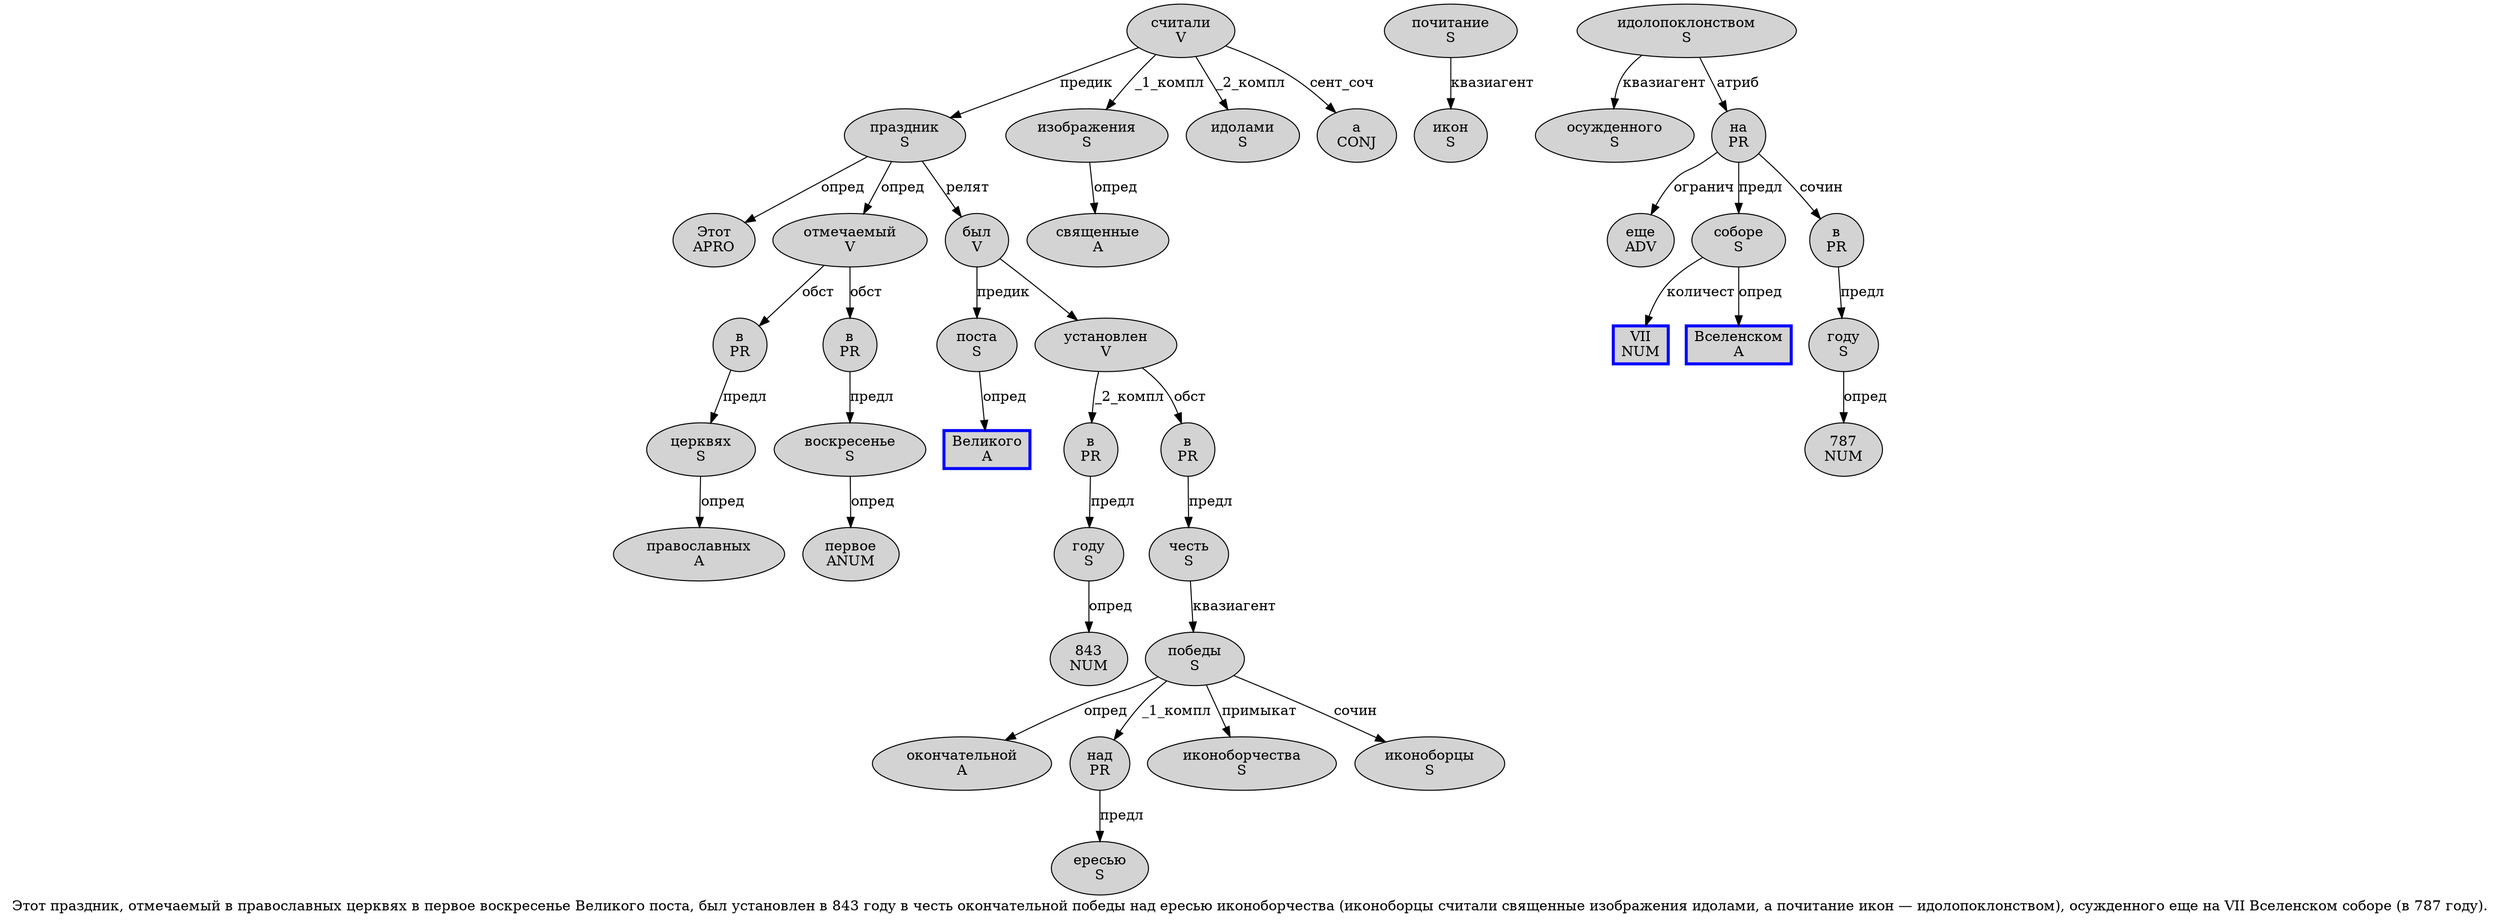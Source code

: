 digraph SENTENCE_1631 {
	graph [label="Этот праздник, отмечаемый в православных церквях в первое воскресенье Великого поста, был установлен в 843 году в честь окончательной победы над ересью иконоборчества (иконоборцы считали священные изображения идолами, а почитание икон — идолопоклонством), осужденного еще на VII Вселенском соборе (в 787 году)."]
	node [style=filled]
		0 [label="Этот
APRO" color="" fillcolor=lightgray penwidth=1 shape=ellipse]
		1 [label="праздник
S" color="" fillcolor=lightgray penwidth=1 shape=ellipse]
		3 [label="отмечаемый
V" color="" fillcolor=lightgray penwidth=1 shape=ellipse]
		4 [label="в
PR" color="" fillcolor=lightgray penwidth=1 shape=ellipse]
		5 [label="православных
A" color="" fillcolor=lightgray penwidth=1 shape=ellipse]
		6 [label="церквях
S" color="" fillcolor=lightgray penwidth=1 shape=ellipse]
		7 [label="в
PR" color="" fillcolor=lightgray penwidth=1 shape=ellipse]
		8 [label="первое
ANUM" color="" fillcolor=lightgray penwidth=1 shape=ellipse]
		9 [label="воскресенье
S" color="" fillcolor=lightgray penwidth=1 shape=ellipse]
		10 [label="Великого
A" color=blue fillcolor=lightgray penwidth=3 shape=box]
		11 [label="поста
S" color="" fillcolor=lightgray penwidth=1 shape=ellipse]
		13 [label="был
V" color="" fillcolor=lightgray penwidth=1 shape=ellipse]
		14 [label="установлен
V" color="" fillcolor=lightgray penwidth=1 shape=ellipse]
		15 [label="в
PR" color="" fillcolor=lightgray penwidth=1 shape=ellipse]
		16 [label="843
NUM" color="" fillcolor=lightgray penwidth=1 shape=ellipse]
		17 [label="году
S" color="" fillcolor=lightgray penwidth=1 shape=ellipse]
		18 [label="в
PR" color="" fillcolor=lightgray penwidth=1 shape=ellipse]
		19 [label="честь
S" color="" fillcolor=lightgray penwidth=1 shape=ellipse]
		20 [label="окончательной
A" color="" fillcolor=lightgray penwidth=1 shape=ellipse]
		21 [label="победы
S" color="" fillcolor=lightgray penwidth=1 shape=ellipse]
		22 [label="над
PR" color="" fillcolor=lightgray penwidth=1 shape=ellipse]
		23 [label="ересью
S" color="" fillcolor=lightgray penwidth=1 shape=ellipse]
		24 [label="иконоборчества
S" color="" fillcolor=lightgray penwidth=1 shape=ellipse]
		26 [label="иконоборцы
S" color="" fillcolor=lightgray penwidth=1 shape=ellipse]
		27 [label="считали
V" color="" fillcolor=lightgray penwidth=1 shape=ellipse]
		28 [label="священные
A" color="" fillcolor=lightgray penwidth=1 shape=ellipse]
		29 [label="изображения
S" color="" fillcolor=lightgray penwidth=1 shape=ellipse]
		30 [label="идолами
S" color="" fillcolor=lightgray penwidth=1 shape=ellipse]
		32 [label="а
CONJ" color="" fillcolor=lightgray penwidth=1 shape=ellipse]
		33 [label="почитание
S" color="" fillcolor=lightgray penwidth=1 shape=ellipse]
		34 [label="икон
S" color="" fillcolor=lightgray penwidth=1 shape=ellipse]
		36 [label="идолопоклонством
S" color="" fillcolor=lightgray penwidth=1 shape=ellipse]
		39 [label="осужденного
S" color="" fillcolor=lightgray penwidth=1 shape=ellipse]
		40 [label="еще
ADV" color="" fillcolor=lightgray penwidth=1 shape=ellipse]
		41 [label="на
PR" color="" fillcolor=lightgray penwidth=1 shape=ellipse]
		42 [label="VII
NUM" color=blue fillcolor=lightgray penwidth=3 shape=box]
		43 [label="Вселенском
A" color=blue fillcolor=lightgray penwidth=3 shape=box]
		44 [label="соборе
S" color="" fillcolor=lightgray penwidth=1 shape=ellipse]
		46 [label="в
PR" color="" fillcolor=lightgray penwidth=1 shape=ellipse]
		47 [label="787
NUM" color="" fillcolor=lightgray penwidth=1 shape=ellipse]
		48 [label="году
S" color="" fillcolor=lightgray penwidth=1 shape=ellipse]
			15 -> 17 [label="предл"]
			29 -> 28 [label="опред"]
			9 -> 8 [label="опред"]
			27 -> 1 [label="предик"]
			27 -> 29 [label="_1_компл"]
			27 -> 30 [label="_2_компл"]
			27 -> 32 [label="сент_соч"]
			7 -> 9 [label="предл"]
			33 -> 34 [label="квазиагент"]
			1 -> 0 [label="опред"]
			1 -> 3 [label="опред"]
			1 -> 13 [label="релят"]
			6 -> 5 [label="опред"]
			17 -> 16 [label="опред"]
			22 -> 23 [label="предл"]
			14 -> 15 [label="_2_компл"]
			14 -> 18 [label="обст"]
			48 -> 47 [label="опред"]
			18 -> 19 [label="предл"]
			46 -> 48 [label="предл"]
			11 -> 10 [label="опред"]
			36 -> 39 [label="квазиагент"]
			36 -> 41 [label="атриб"]
			3 -> 4 [label="обст"]
			3 -> 7 [label="обст"]
			44 -> 42 [label="количест"]
			44 -> 43 [label="опред"]
			19 -> 21 [label="квазиагент"]
			13 -> 11 [label="предик"]
			13 -> 14
			21 -> 20 [label="опред"]
			21 -> 22 [label="_1_компл"]
			21 -> 24 [label="примыкат"]
			21 -> 26 [label="сочин"]
			4 -> 6 [label="предл"]
			41 -> 40 [label="огранич"]
			41 -> 44 [label="предл"]
			41 -> 46 [label="сочин"]
}